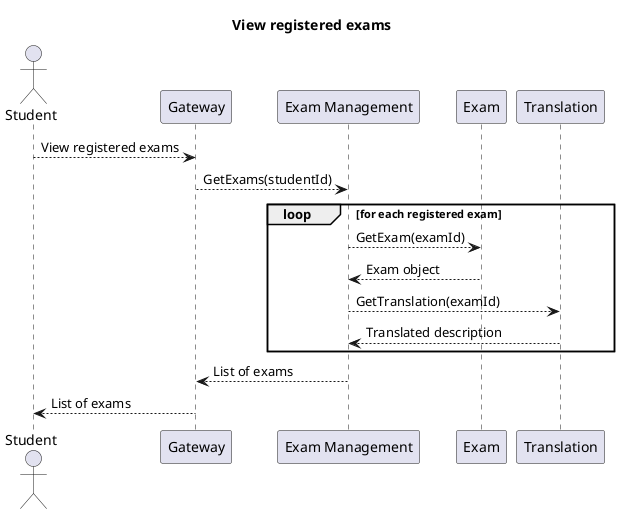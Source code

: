 @startuml
title View registered exams

actor Student as s
participant Gateway as gateway
participant "Exam Management" as management
participant Exam as exam
participant Translation as translation

s --> gateway : View registered exams
gateway --> management : GetExams(studentId)

loop for each registered exam
    management --> exam : GetExam(examId)
    exam --> management : Exam object
    management --> translation : GetTranslation(examId)
    translation --> management : Translated description
end

management --> gateway : List of exams
gateway --> s : List of exams
@enduml
